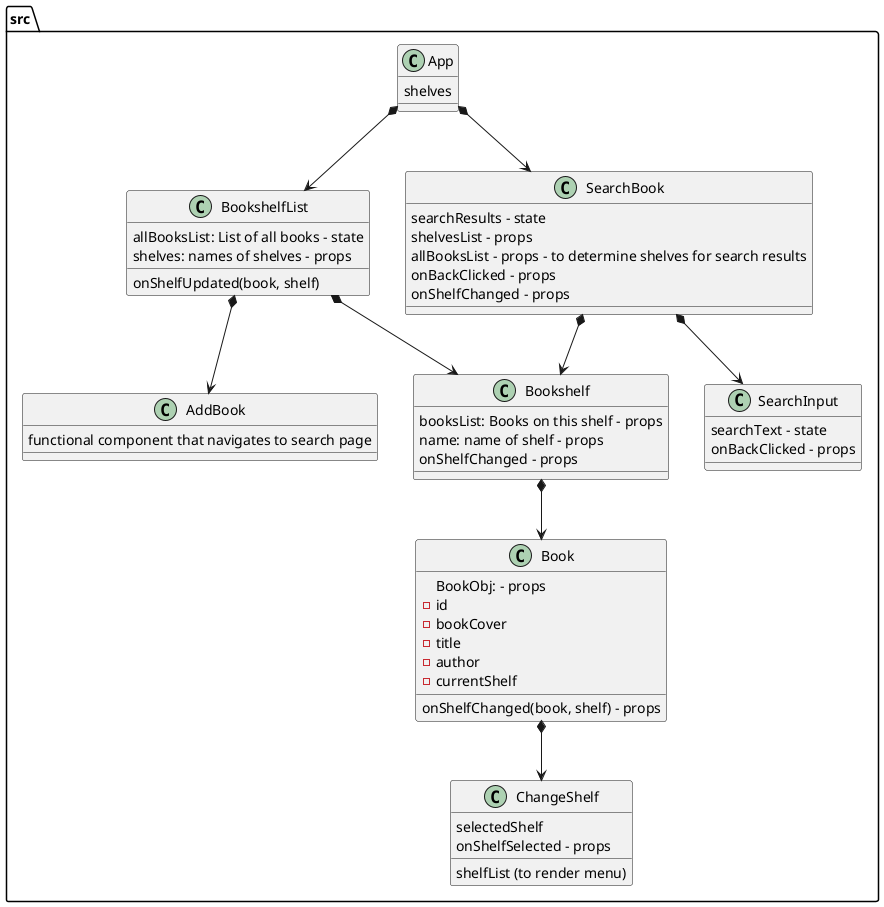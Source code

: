 @startuml myReads-solution-design

package src {
  class App{
    shelves
  }
  class BookshelfList{
    allBooksList: List of all books - state
    onShelfUpdated(book, shelf)
    shelves: names of shelves - props
  }
  class Bookshelf{
    booksList: Books on this shelf - props
    name: name of shelf - props
    onShelfChanged - props
  }
  
  class Book{
    BookObj: - props
          -id
          -bookCover
          -title
          -author
          -currentShelf
    
    onShelfChanged(book, shelf) - props
  }
  class ChangeShelf{
    shelfList (to render menu)
    selectedShelf
    onShelfSelected - props
  }
  class AddBook{
    functional component that navigates to search page
  }
  class SearchBook{
    searchResults - state
    shelvesList - props
    allBooksList - props - to determine shelves for search results
    onBackClicked - props
    onShelfChanged - props
  }
  class SearchInput{
    searchText - state
    onBackClicked - props
  }
}

App *--> BookshelfList
App *--> SearchBook
BookshelfList*--> Bookshelf
Bookshelf *--> Book
BookshelfList *--> AddBook
Book *--> ChangeShelf
SearchBook *--> SearchInput
SearchBook *--> Bookshelf


@enduml

